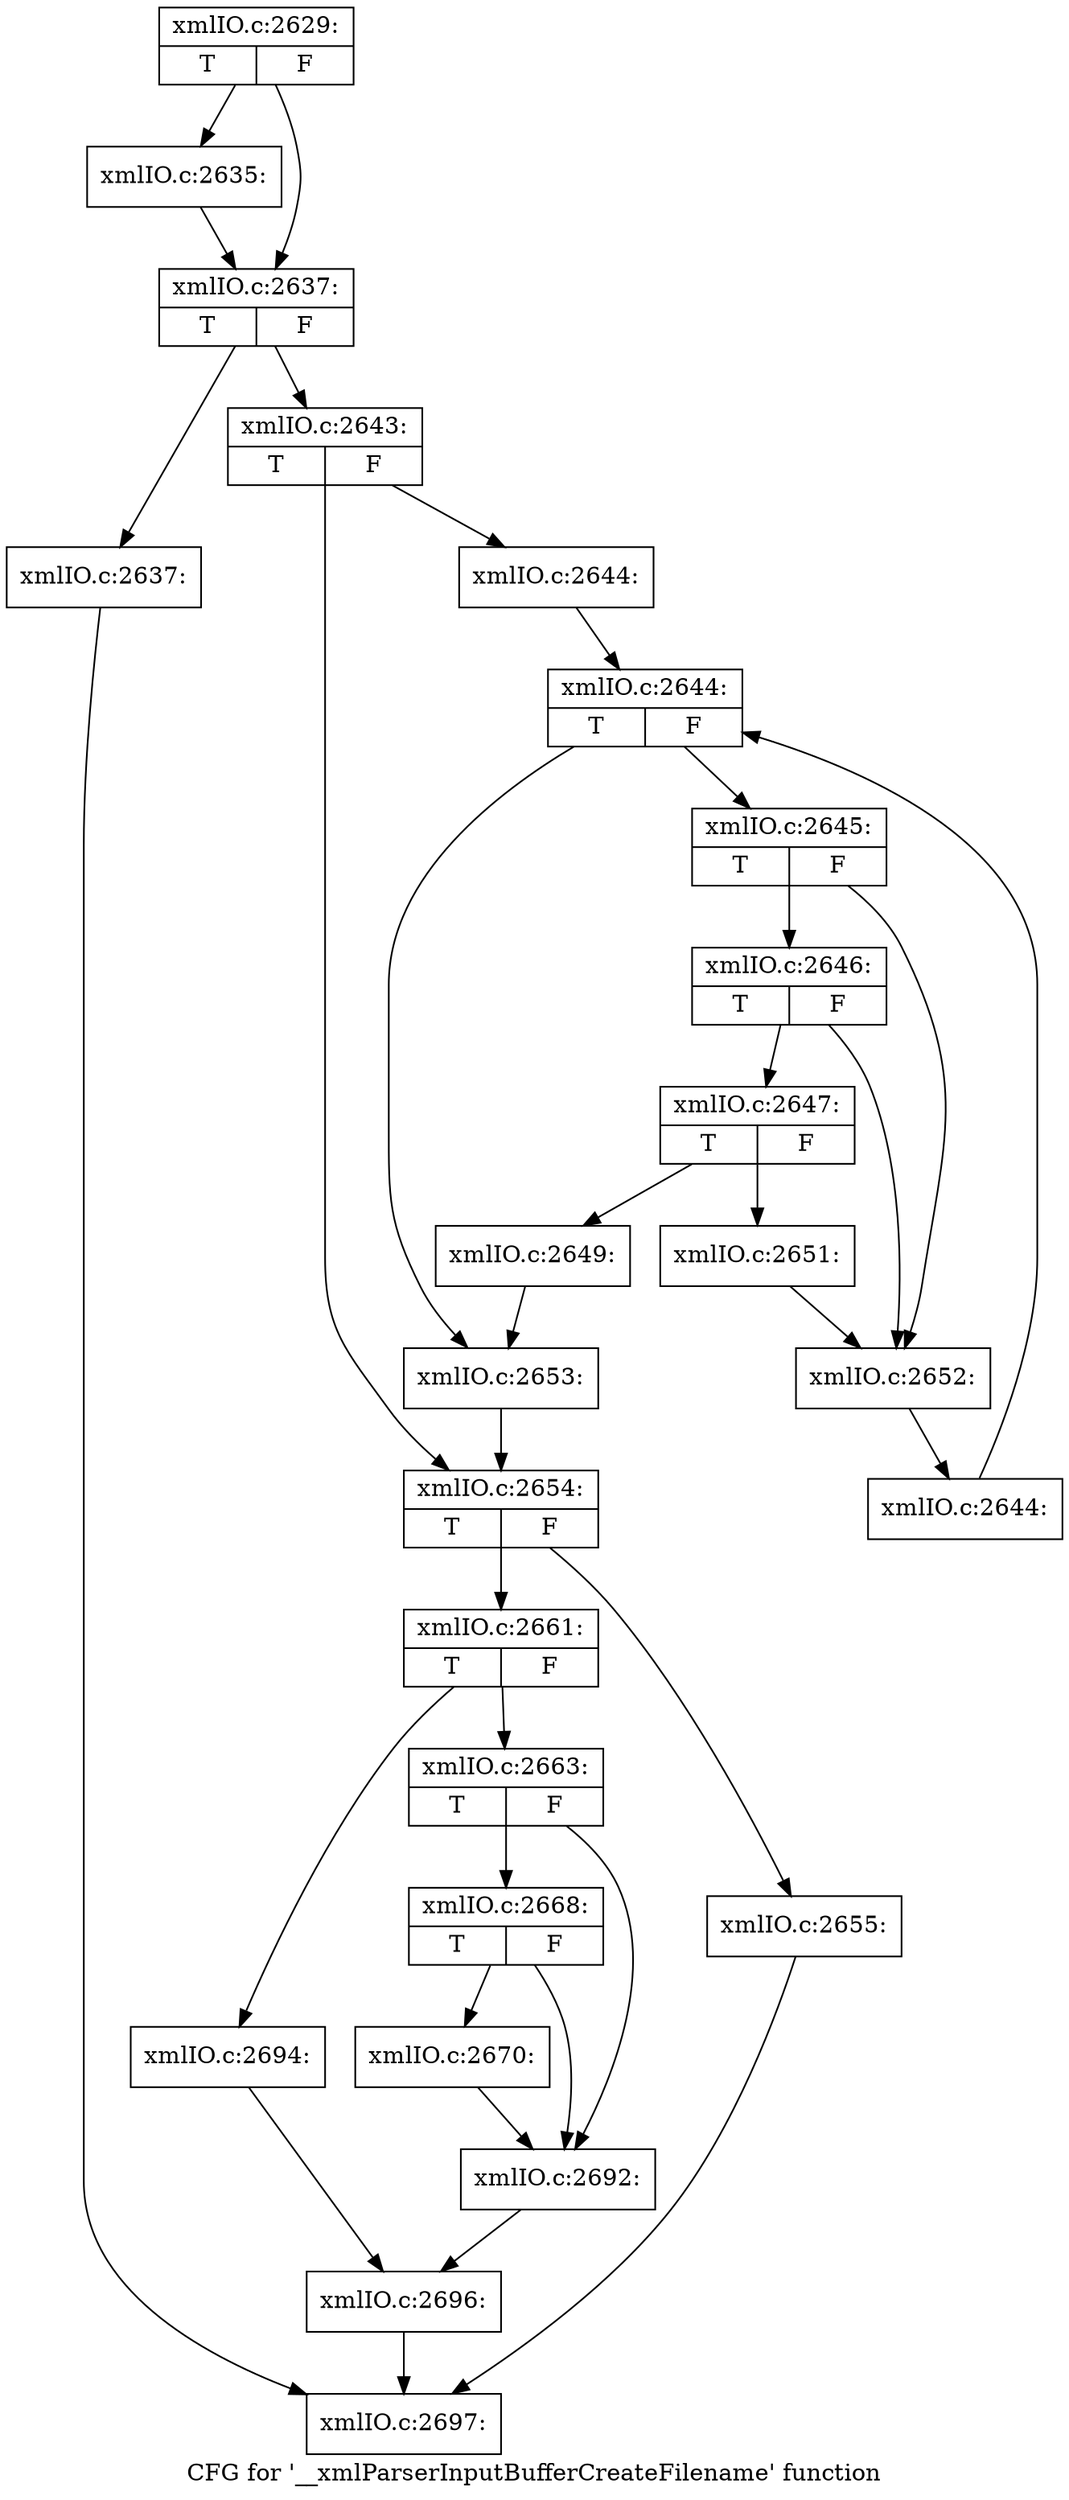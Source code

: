 digraph "CFG for '__xmlParserInputBufferCreateFilename' function" {
	label="CFG for '__xmlParserInputBufferCreateFilename' function";

	Node0x5256d60 [shape=record,label="{xmlIO.c:2629:|{<s0>T|<s1>F}}"];
	Node0x5256d60 -> Node0x529df00;
	Node0x5256d60 -> Node0x529df50;
	Node0x529df00 [shape=record,label="{xmlIO.c:2635:}"];
	Node0x529df00 -> Node0x529df50;
	Node0x529df50 [shape=record,label="{xmlIO.c:2637:|{<s0>T|<s1>F}}"];
	Node0x529df50 -> Node0x529e370;
	Node0x529df50 -> Node0x529e3c0;
	Node0x529e370 [shape=record,label="{xmlIO.c:2637:}"];
	Node0x529e370 -> Node0x5257050;
	Node0x529e3c0 [shape=record,label="{xmlIO.c:2643:|{<s0>T|<s1>F}}"];
	Node0x529e3c0 -> Node0x529e820;
	Node0x529e3c0 -> Node0x529e870;
	Node0x529e820 [shape=record,label="{xmlIO.c:2644:}"];
	Node0x529e820 -> Node0x529ee40;
	Node0x529ee40 [shape=record,label="{xmlIO.c:2644:|{<s0>T|<s1>F}}"];
	Node0x529ee40 -> Node0x529f120;
	Node0x529ee40 -> Node0x529ebc0;
	Node0x529f120 [shape=record,label="{xmlIO.c:2645:|{<s0>T|<s1>F}}"];
	Node0x529f120 -> Node0x529f500;
	Node0x529f120 -> Node0x529f4b0;
	Node0x529f500 [shape=record,label="{xmlIO.c:2646:|{<s0>T|<s1>F}}"];
	Node0x529f500 -> Node0x529f460;
	Node0x529f500 -> Node0x529f4b0;
	Node0x529f460 [shape=record,label="{xmlIO.c:2647:|{<s0>T|<s1>F}}"];
	Node0x529f460 -> Node0x52a0480;
	Node0x529f460 -> Node0x52a04d0;
	Node0x52a0480 [shape=record,label="{xmlIO.c:2649:}"];
	Node0x52a0480 -> Node0x529ebc0;
	Node0x52a04d0 [shape=record,label="{xmlIO.c:2651:}"];
	Node0x52a04d0 -> Node0x529f4b0;
	Node0x529f4b0 [shape=record,label="{xmlIO.c:2652:}"];
	Node0x529f4b0 -> Node0x529f090;
	Node0x529f090 [shape=record,label="{xmlIO.c:2644:}"];
	Node0x529f090 -> Node0x529ee40;
	Node0x529ebc0 [shape=record,label="{xmlIO.c:2653:}"];
	Node0x529ebc0 -> Node0x529e870;
	Node0x529e870 [shape=record,label="{xmlIO.c:2654:|{<s0>T|<s1>F}}"];
	Node0x529e870 -> Node0x52a0e70;
	Node0x529e870 -> Node0x52a0ec0;
	Node0x52a0e70 [shape=record,label="{xmlIO.c:2655:}"];
	Node0x52a0e70 -> Node0x5257050;
	Node0x52a0ec0 [shape=record,label="{xmlIO.c:2661:|{<s0>T|<s1>F}}"];
	Node0x52a0ec0 -> Node0x52a1820;
	Node0x52a0ec0 -> Node0x52a18c0;
	Node0x52a1820 [shape=record,label="{xmlIO.c:2663:|{<s0>T|<s1>F}}"];
	Node0x52a1820 -> Node0x52a2960;
	Node0x52a1820 -> Node0x52a2910;
	Node0x52a2960 [shape=record,label="{xmlIO.c:2668:|{<s0>T|<s1>F}}"];
	Node0x52a2960 -> Node0x52a28c0;
	Node0x52a2960 -> Node0x52a2910;
	Node0x52a28c0 [shape=record,label="{xmlIO.c:2670:}"];
	Node0x52a28c0 -> Node0x52a2910;
	Node0x52a2910 [shape=record,label="{xmlIO.c:2692:}"];
	Node0x52a2910 -> Node0x52a1870;
	Node0x52a18c0 [shape=record,label="{xmlIO.c:2694:}"];
	Node0x52a18c0 -> Node0x52a1870;
	Node0x52a1870 [shape=record,label="{xmlIO.c:2696:}"];
	Node0x52a1870 -> Node0x5257050;
	Node0x5257050 [shape=record,label="{xmlIO.c:2697:}"];
}
